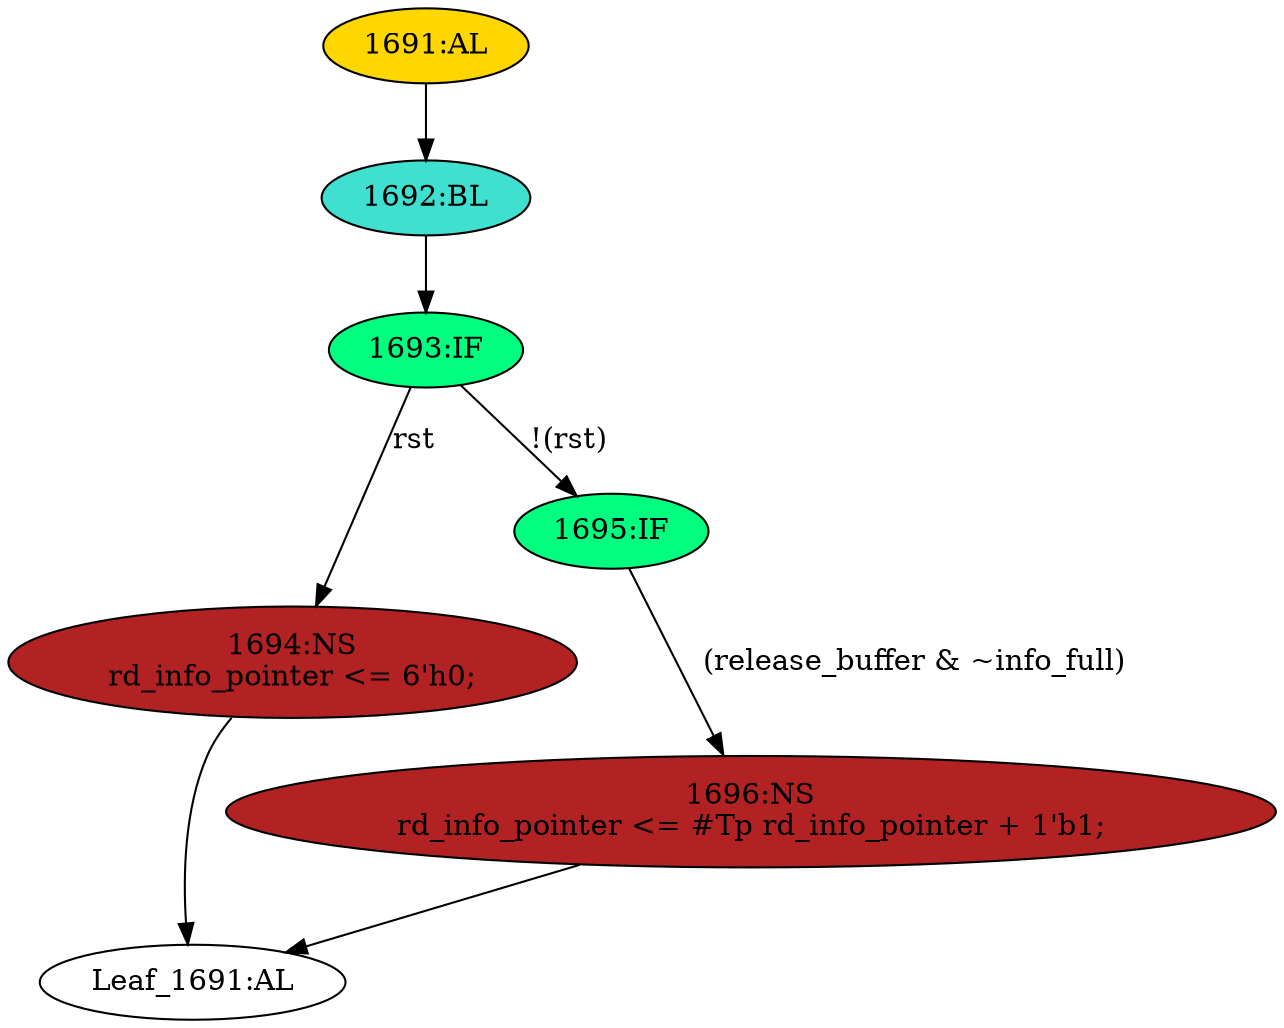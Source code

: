 strict digraph "" {
	node [label="\N"];
	"1696:NS"	 [ast="<pyverilog.vparser.ast.NonblockingSubstitution object at 0x7f44f6bbd990>",
		fillcolor=firebrick,
		label="1696:NS
rd_info_pointer <= #Tp rd_info_pointer + 1'b1;",
		statements="[<pyverilog.vparser.ast.NonblockingSubstitution object at 0x7f44f6bbd990>]",
		style=filled,
		typ=NonblockingSubstitution];
	"Leaf_1691:AL"	 [def_var="['rd_info_pointer']",
		label="Leaf_1691:AL"];
	"1696:NS" -> "Leaf_1691:AL"	 [cond="[]",
		lineno=None];
	"1694:NS"	 [ast="<pyverilog.vparser.ast.NonblockingSubstitution object at 0x7f44f6b75b10>",
		fillcolor=firebrick,
		label="1694:NS
rd_info_pointer <= 6'h0;",
		statements="[<pyverilog.vparser.ast.NonblockingSubstitution object at 0x7f44f6b75b10>]",
		style=filled,
		typ=NonblockingSubstitution];
	"1694:NS" -> "Leaf_1691:AL"	 [cond="[]",
		lineno=None];
	"1691:AL"	 [ast="<pyverilog.vparser.ast.Always object at 0x7f44f6b75f90>",
		clk_sens=True,
		fillcolor=gold,
		label="1691:AL",
		sens="['clk', 'rst']",
		statements="[]",
		style=filled,
		typ=Always,
		use_var="['rst', 'info_full', 'rd_info_pointer', 'release_buffer']"];
	"1692:BL"	 [ast="<pyverilog.vparser.ast.Block object at 0x7f44f6b75d50>",
		fillcolor=turquoise,
		label="1692:BL",
		statements="[]",
		style=filled,
		typ=Block];
	"1691:AL" -> "1692:BL"	 [cond="[]",
		lineno=None];
	"1693:IF"	 [ast="<pyverilog.vparser.ast.IfStatement object at 0x7f44f6b75fd0>",
		fillcolor=springgreen,
		label="1693:IF",
		statements="[]",
		style=filled,
		typ=IfStatement];
	"1693:IF" -> "1694:NS"	 [cond="['rst']",
		label=rst,
		lineno=1693];
	"1695:IF"	 [ast="<pyverilog.vparser.ast.IfStatement object at 0x7f44f6b75310>",
		fillcolor=springgreen,
		label="1695:IF",
		statements="[]",
		style=filled,
		typ=IfStatement];
	"1693:IF" -> "1695:IF"	 [cond="['rst']",
		label="!(rst)",
		lineno=1693];
	"1695:IF" -> "1696:NS"	 [cond="['release_buffer', 'info_full']",
		label="(release_buffer & ~info_full)",
		lineno=1695];
	"1692:BL" -> "1693:IF"	 [cond="[]",
		lineno=None];
}
